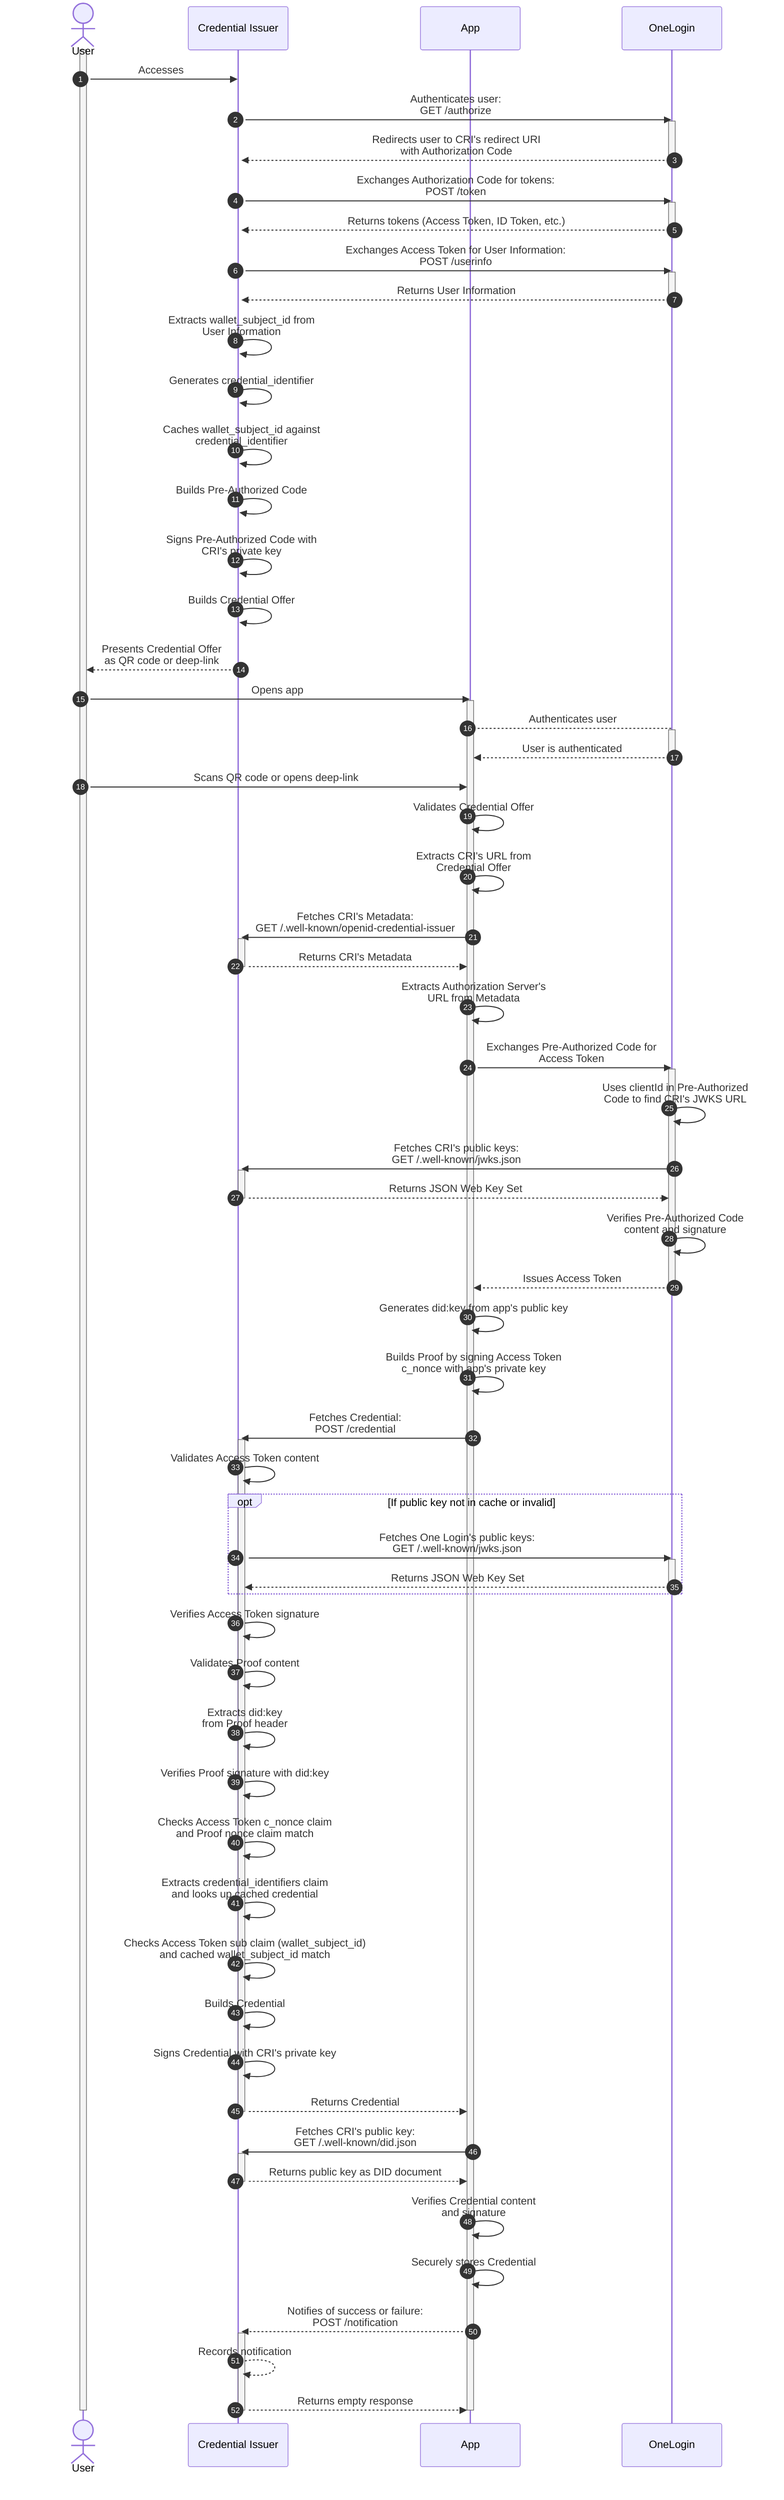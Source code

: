 sequenceDiagram
    autonumber
    actor User as User
    participant CRI as Credential Issuer
    participant App as App
    participant OneLogin as OneLogin
    activate User
    User->>CRI: Accesses
    activate CRI
    CRI->>OneLogin: Authenticates user:<br> GET /authorize
    activate OneLogin
    OneLogin-->>CRI: Redirects user to CRI's redirect URI<br> with Authorization Code
    deactivate OneLogin
    CRI->>OneLogin: Exchanges Authorization Code for tokens:<br> POST /token
    activate OneLogin
    OneLogin-->>CRI: Returns tokens (Access Token, ID Token, etc.)
    deactivate OneLogin
    CRI->>OneLogin: Exchanges Access Token for User Information:<br>POST /userinfo
    activate OneLogin
    OneLogin-->>CRI: Returns User Information
    deactivate OneLogin
    CRI->>CRI: Extracts wallet_subject_id from<br> User Information
    CRI->>CRI: Generates credential_identifier
    CRI->>CRI: Caches wallet_subject_id against<br> credential_identifier
    CRI->>CRI: Builds Pre-Authorized Code
    CRI->>CRI: Signs Pre-Authorized Code with<br> CRI's private key
    CRI->>CRI: Builds Credential Offer
    CRI-->>User: Presents Credential Offer<br> as QR code or deep-link
    User->>App: Opens app
    activate App
    App-->OneLogin: Authenticates user
    activate OneLogin
    OneLogin-->>App: User is authenticated
    deactivate OneLogin
    User->>App: Scans QR code or opens deep-link
    App->>App: Validates Credential Offer
    App->>App: Extracts CRI's URL from<br> Credential Offer
    App->>CRI: Fetches CRI's Metadata:<br> GET /.well-known/openid-credential-issuer
    activate CRI
    CRI-->>App: Returns CRI's Metadata
    deactivate CRI
    App->>App: Extracts Authorization Server's<br> URL from Metadata
    App->>OneLogin: Exchanges Pre-Authorized Code for<br> Access Token
    activate OneLogin
    OneLogin->>OneLogin: Uses clientId in  Pre-Authorized<br> Code to find CRI's JWKS URL
    OneLogin->>CRI: Fetches CRI's public keys:<br> GET /.well-known/jwks.json
    activate CRI
    CRI-->>OneLogin: Returns JSON Web Key Set
    deactivate CRI
    OneLogin->>OneLogin: Verifies Pre-Authorized Code<br> content and signature
    OneLogin-->>App: Issues Access Token
    deactivate OneLogin
    App->>App: Generates did:key from app's public key
    App->>App: Builds Proof by signing Access Token<br> c_nonce with app's private key
    App->>CRI: Fetches Credential:<br> POST /credential
    activate CRI
    CRI->>CRI: Validates Access Token content
    opt If public key not in cache or invalid
        CRI->>OneLogin: Fetches One Login's public keys:<br> GET /.well-known/jwks.json
        activate OneLogin
        OneLogin-->>CRI: Returns JSON Web Key Set
        deactivate OneLogin
    end
    CRI->>CRI: Verifies Access Token signature
    CRI->>CRI: Validates Proof content
    CRI->>CRI: Extracts did:key<br> from Proof header
    CRI->>CRI: Verifies Proof signature with did:key
    CRI->>CRI: Checks Access Token c_nonce claim<br> and Proof nonce claim match
    CRI->>CRI: Extracts credential_identifiers claim<br> and looks up cached credential
    CRI->>CRI: Checks Access Token sub claim (wallet_subject_id)<br> and cached wallet_subject_id match
    CRI->>CRI: Builds Credential
    CRI->>CRI: Signs Credential with CRI's private key
    CRI-->>App: Returns Credential
    deactivate CRI
    App->>CRI: Fetches CRI's public key:<br> GET /.well-known/did.json
    activate CRI
    CRI-->>App: Returns public key as DID document
    deactivate CRI
    App->>App: Verifies Credential content<br> and signature
    App->>App: Securely stores Credential
    App-->>CRI: Notifies of success or failure:<br>POST /notification
    activate CRI
    CRI-->>CRI: Records notification
    CRI-->>App: Returns empty response
    deactivate CRI
    deactivate App
    deactivate User